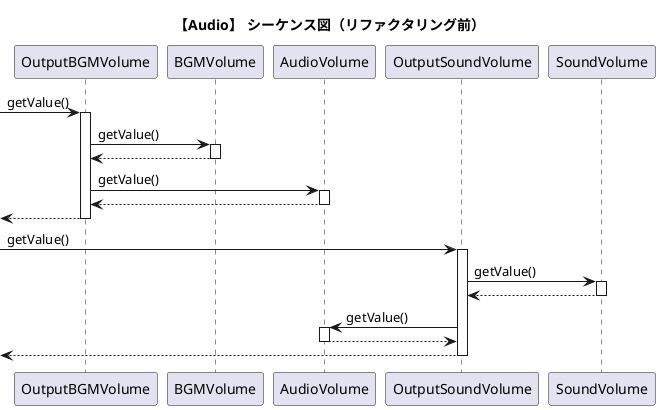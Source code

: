 @startuml audio_seq_pull
title "【Audio】 シーケンス図（リファクタリング前）"

-> OutputBGMVolume : getValue()
activate OutputBGMVolume

OutputBGMVolume -> BGMVolume : getValue()
activate BGMVolume
BGMVolume --> OutputBGMVolume
deactivate BGMVolume

OutputBGMVolume -> AudioVolume : getValue()
activate AudioVolume
AudioVolume --> OutputBGMVolume
deactivate AudioVolume

<-- OutputBGMVolume 
deactivate OutputBGMVolume

-> OutputSoundVolume : getValue()
activate OutputSoundVolume

OutputSoundVolume -> SoundVolume : getValue()
activate SoundVolume
SoundVolume --> OutputSoundVolume
deactivate SoundVolume

OutputSoundVolume -> AudioVolume : getValue()
activate AudioVolume
AudioVolume --> OutputSoundVolume
deactivate AudioVolume

<-- OutputSoundVolume
deactivate OutputSoundVolume


@enduml